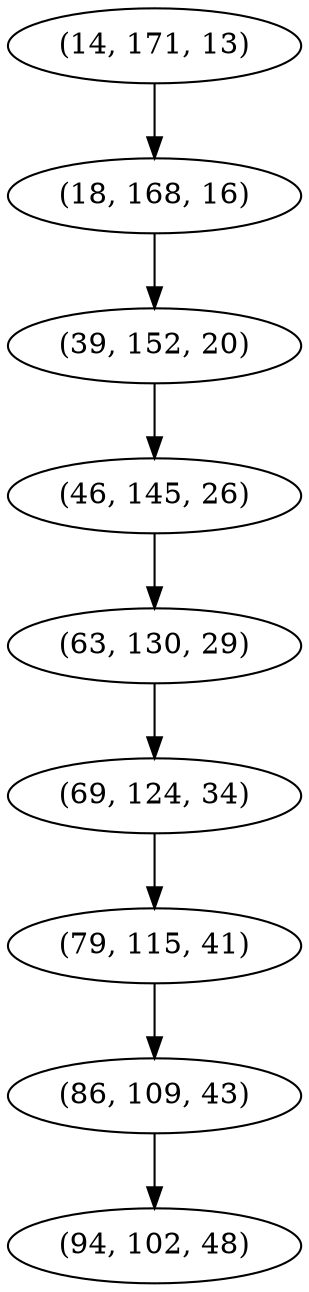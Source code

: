 digraph tree {
    "(14, 171, 13)";
    "(18, 168, 16)";
    "(39, 152, 20)";
    "(46, 145, 26)";
    "(63, 130, 29)";
    "(69, 124, 34)";
    "(79, 115, 41)";
    "(86, 109, 43)";
    "(94, 102, 48)";
    "(14, 171, 13)" -> "(18, 168, 16)";
    "(18, 168, 16)" -> "(39, 152, 20)";
    "(39, 152, 20)" -> "(46, 145, 26)";
    "(46, 145, 26)" -> "(63, 130, 29)";
    "(63, 130, 29)" -> "(69, 124, 34)";
    "(69, 124, 34)" -> "(79, 115, 41)";
    "(79, 115, 41)" -> "(86, 109, 43)";
    "(86, 109, 43)" -> "(94, 102, 48)";
}
